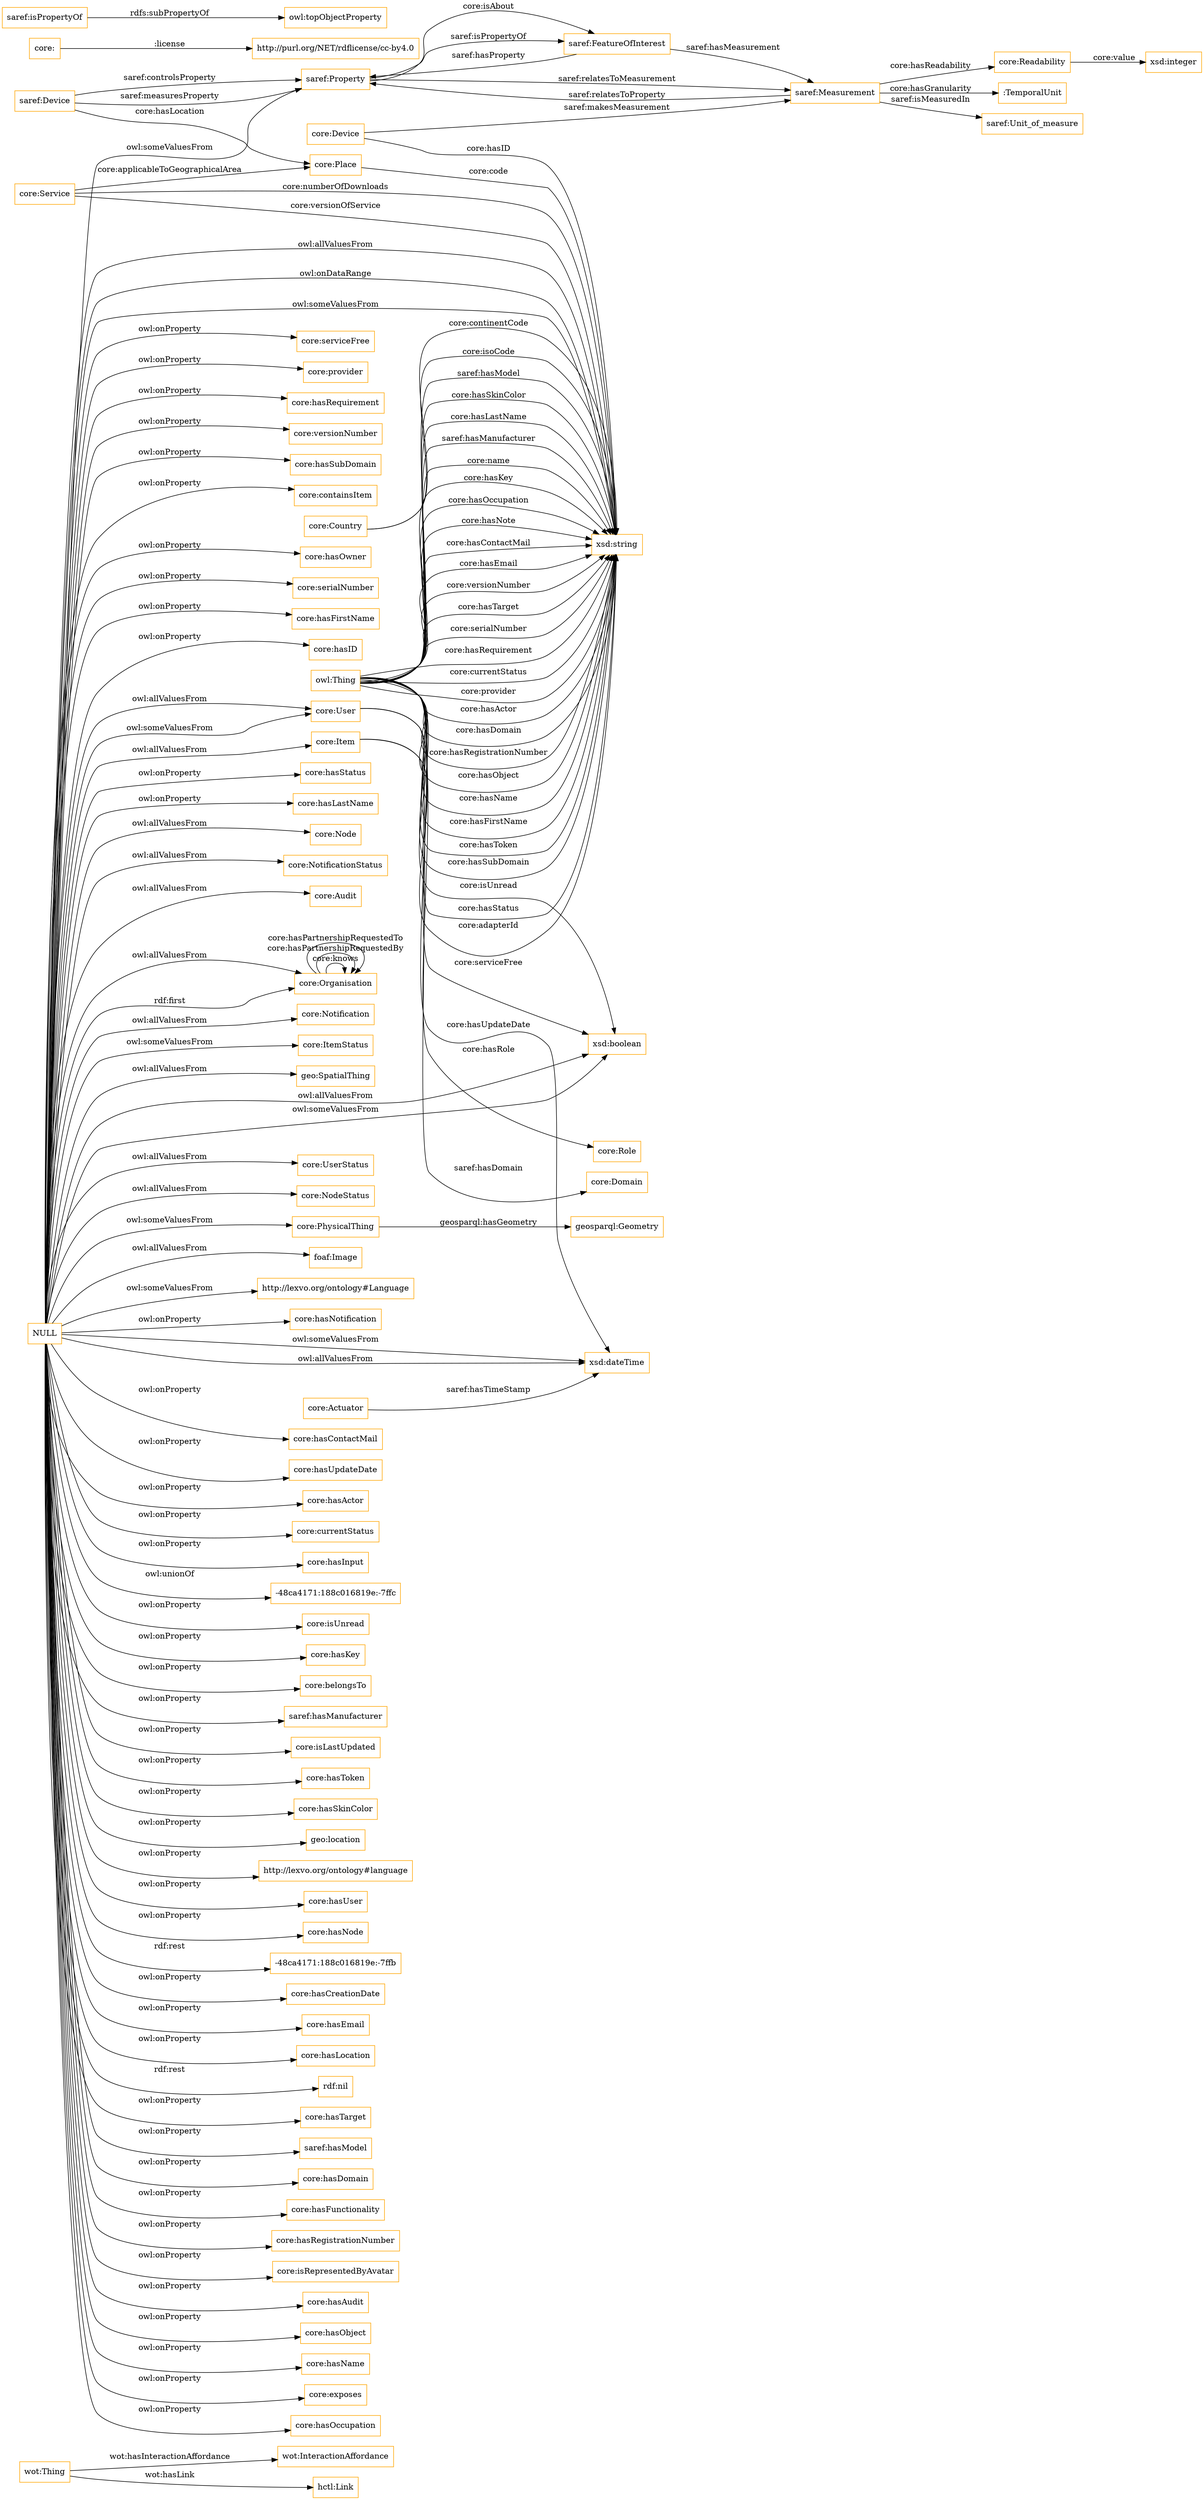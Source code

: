 digraph ar2dtool_diagram { 
rankdir=LR;
size="1501"
node [shape = rectangle, color="orange"]; "wot:Thing" "core:User" "core:Node" "saref:Device" "core:NotificationStatus" "saref:Measurement" "core:Service" "core:Audit" "core:Device" "core:Actuator" "core:Organisation" "core:Domain" "core:Role" "core:Readability" "core:Country" "core:Item" "saref:Property" "geosparql:Geometry" "core:Place" "core:Notification" "core:ItemStatus" "geo:SpatialThing" "wot:InteractionAffordance" "hctl:Link" ":TemporalUnit" "core:PhysicalThing" "core:UserStatus" "saref:Unit_of_measure" "core:NodeStatus" "saref:FeatureOfInterest" "foaf:Image" "http://lexvo.org/ontology#Language" ; /*classes style*/
	"core:" -> "http://purl.org/NET/rdflicense/cc-by4.0" [ label = ":license" ];
	"saref:isPropertyOf" -> "owl:topObjectProperty" [ label = "rdfs:subPropertyOf" ];
	"NULL" -> "core:ItemStatus" [ label = "owl:someValuesFrom" ];
	"NULL" -> "core:hasNotification" [ label = "owl:onProperty" ];
	"NULL" -> "core:Organisation" [ label = "owl:allValuesFrom" ];
	"NULL" -> "xsd:dateTime" [ label = "owl:someValuesFrom" ];
	"NULL" -> "core:hasContactMail" [ label = "owl:onProperty" ];
	"NULL" -> "core:hasUpdateDate" [ label = "owl:onProperty" ];
	"NULL" -> "core:hasActor" [ label = "owl:onProperty" ];
	"NULL" -> "xsd:boolean" [ label = "owl:allValuesFrom" ];
	"NULL" -> "http://lexvo.org/ontology#Language" [ label = "owl:someValuesFrom" ];
	"NULL" -> "saref:Property" [ label = "owl:someValuesFrom" ];
	"NULL" -> "core:Organisation" [ label = "rdf:first" ];
	"NULL" -> "core:currentStatus" [ label = "owl:onProperty" ];
	"NULL" -> "core:hasInput" [ label = "owl:onProperty" ];
	"NULL" -> "-48ca4171:188c016819e:-7ffc" [ label = "owl:unionOf" ];
	"NULL" -> "foaf:Image" [ label = "owl:allValuesFrom" ];
	"NULL" -> "core:UserStatus" [ label = "owl:allValuesFrom" ];
	"NULL" -> "xsd:string" [ label = "owl:allValuesFrom" ];
	"NULL" -> "core:isUnread" [ label = "owl:onProperty" ];
	"NULL" -> "core:hasKey" [ label = "owl:onProperty" ];
	"NULL" -> "core:belongsTo" [ label = "owl:onProperty" ];
	"NULL" -> "saref:hasManufacturer" [ label = "owl:onProperty" ];
	"NULL" -> "core:PhysicalThing" [ label = "owl:someValuesFrom" ];
	"NULL" -> "core:Item" [ label = "owl:allValuesFrom" ];
	"NULL" -> "core:Audit" [ label = "owl:allValuesFrom" ];
	"NULL" -> "xsd:boolean" [ label = "owl:someValuesFrom" ];
	"NULL" -> "core:isLastUpdated" [ label = "owl:onProperty" ];
	"NULL" -> "core:hasToken" [ label = "owl:onProperty" ];
	"NULL" -> "core:hasSkinColor" [ label = "owl:onProperty" ];
	"NULL" -> "core:User" [ label = "owl:someValuesFrom" ];
	"NULL" -> "geo:location" [ label = "owl:onProperty" ];
	"NULL" -> "http://lexvo.org/ontology#language" [ label = "owl:onProperty" ];
	"NULL" -> "core:hasUser" [ label = "owl:onProperty" ];
	"NULL" -> "core:hasNode" [ label = "owl:onProperty" ];
	"NULL" -> "-48ca4171:188c016819e:-7ffb" [ label = "rdf:rest" ];
	"NULL" -> "core:Notification" [ label = "owl:allValuesFrom" ];
	"NULL" -> "core:hasCreationDate" [ label = "owl:onProperty" ];
	"NULL" -> "core:hasEmail" [ label = "owl:onProperty" ];
	"NULL" -> "core:hasLocation" [ label = "owl:onProperty" ];
	"NULL" -> "rdf:nil" [ label = "rdf:rest" ];
	"NULL" -> "core:hasTarget" [ label = "owl:onProperty" ];
	"NULL" -> "saref:hasModel" [ label = "owl:onProperty" ];
	"NULL" -> "geo:SpatialThing" [ label = "owl:allValuesFrom" ];
	"NULL" -> "core:hasDomain" [ label = "owl:onProperty" ];
	"NULL" -> "core:hasFunctionality" [ label = "owl:onProperty" ];
	"NULL" -> "core:User" [ label = "owl:allValuesFrom" ];
	"NULL" -> "core:hasRegistrationNumber" [ label = "owl:onProperty" ];
	"NULL" -> "core:Node" [ label = "owl:allValuesFrom" ];
	"NULL" -> "core:isRepresentedByAvatar" [ label = "owl:onProperty" ];
	"NULL" -> "core:hasAudit" [ label = "owl:onProperty" ];
	"NULL" -> "core:hasObject" [ label = "owl:onProperty" ];
	"NULL" -> "core:hasName" [ label = "owl:onProperty" ];
	"NULL" -> "xsd:dateTime" [ label = "owl:allValuesFrom" ];
	"NULL" -> "core:exposes" [ label = "owl:onProperty" ];
	"NULL" -> "xsd:string" [ label = "owl:onDataRange" ];
	"NULL" -> "core:hasOccupation" [ label = "owl:onProperty" ];
	"NULL" -> "core:serviceFree" [ label = "owl:onProperty" ];
	"NULL" -> "core:provider" [ label = "owl:onProperty" ];
	"NULL" -> "core:hasRequirement" [ label = "owl:onProperty" ];
	"NULL" -> "core:versionNumber" [ label = "owl:onProperty" ];
	"NULL" -> "core:hasSubDomain" [ label = "owl:onProperty" ];
	"NULL" -> "core:containsItem" [ label = "owl:onProperty" ];
	"NULL" -> "core:hasOwner" [ label = "owl:onProperty" ];
	"NULL" -> "core:serialNumber" [ label = "owl:onProperty" ];
	"NULL" -> "core:hasFirstName" [ label = "owl:onProperty" ];
	"NULL" -> "core:hasID" [ label = "owl:onProperty" ];
	"NULL" -> "core:hasStatus" [ label = "owl:onProperty" ];
	"NULL" -> "core:hasLastName" [ label = "owl:onProperty" ];
	"NULL" -> "core:NodeStatus" [ label = "owl:allValuesFrom" ];
	"NULL" -> "core:NotificationStatus" [ label = "owl:allValuesFrom" ];
	"NULL" -> "xsd:string" [ label = "owl:someValuesFrom" ];
	"owl:Thing" -> "xsd:string" [ label = "core:provider" ];
	"core:PhysicalThing" -> "geosparql:Geometry" [ label = "geosparql:hasGeometry" ];
	"saref:FeatureOfInterest" -> "saref:Measurement" [ label = "saref:hasMeasurement" ];
	"saref:Measurement" -> "saref:Property" [ label = "saref:relatesToProperty" ];
	"saref:FeatureOfInterest" -> "saref:Property" [ label = "saref:hasProperty" ];
	"saref:Device" -> "saref:Property" [ label = "saref:measuresProperty" ];
	"core:Service" -> "core:Place" [ label = "core:applicableToGeographicalArea" ];
	"core:Device" -> "saref:Measurement" [ label = "saref:makesMeasurement" ];
	"core:Organisation" -> "core:Organisation" [ label = "core:knows" ];
	"owl:Thing" -> "xsd:string" [ label = "core:hasActor" ];
	"saref:Measurement" -> ":TemporalUnit" [ label = "core:hasGranularity" ];
	"owl:Thing" -> "xsd:string" [ label = "core:hasDomain" ];
	"owl:Thing" -> "xsd:string" [ label = "core:hasRegistrationNumber" ];
	"saref:Measurement" -> "saref:Unit_of_measure" [ label = "saref:isMeasuredIn" ];
	"core:Readability" -> "xsd:integer" [ label = "core:value" ];
	"core:Service" -> "xsd:string" [ label = "core:numberOfDownloads" ];
	"core:Service" -> "xsd:string" [ label = "core:versionOfService" ];
	"owl:Thing" -> "xsd:boolean" [ label = "core:serviceFree" ];
	"owl:Thing" -> "xsd:string" [ label = "core:hasObject" ];
	"saref:Device" -> "saref:Property" [ label = "saref:controlsProperty" ];
	"owl:Thing" -> "xsd:string" [ label = "core:hasName" ];
	"core:Actuator" -> "xsd:dateTime" [ label = "saref:hasTimeStamp" ];
	"owl:Thing" -> "xsd:string" [ label = "core:hasFirstName" ];
	"owl:Thing" -> "xsd:string" [ label = "core:hasToken" ];
	"owl:Thing" -> "xsd:string" [ label = "core:hasSubDomain" ];
	"owl:Thing" -> "xsd:string" [ label = "saref:hasModel" ];
	"owl:Thing" -> "xsd:string" [ label = "core:hasSkinColor" ];
	"core:User" -> "xsd:string" [ label = "core:hasStatus" ];
	"owl:Thing" -> "xsd:dateTime" [ label = "core:hasUpdateDate" ];
	"owl:Thing" -> "xsd:string" [ label = "core:hasLastName" ];
	"wot:Thing" -> "wot:InteractionAffordance" [ label = "wot:hasInteractionAffordance" ];
	"core:Item" -> "xsd:string" [ label = "core:adapterId" ];
	"saref:Measurement" -> "core:Readability" [ label = "core:hasReadability" ];
	"owl:Thing" -> "xsd:string" [ label = "saref:hasManufacturer" ];
	"owl:Thing" -> "xsd:string" [ label = "core:name" ];
	"owl:Thing" -> "xsd:string" [ label = "core:hasKey" ];
	"core:Organisation" -> "core:Organisation" [ label = "core:hasPartnershipRequestedBy" ];
	"owl:Thing" -> "xsd:string" [ label = "core:hasOccupation" ];
	"core:Device" -> "xsd:string" [ label = "core:hasID" ];
	"core:Item" -> "core:Domain" [ label = "saref:hasDomain" ];
	"core:Place" -> "xsd:string" [ label = "core:code" ];
	"wot:Thing" -> "hctl:Link" [ label = "wot:hasLink" ];
	"saref:Property" -> "saref:FeatureOfInterest" [ label = "core:isAbout" ];
	"owl:Thing" -> "xsd:string" [ label = "core:hasNote" ];
	"core:Country" -> "xsd:string" [ label = "core:continentCode" ];
	"saref:Property" -> "saref:Measurement" [ label = "saref:relatesToMeasurement" ];
	"core:Country" -> "xsd:string" [ label = "core:isoCode" ];
	"core:User" -> "core:Role" [ label = "core:hasRole" ];
	"owl:Thing" -> "xsd:string" [ label = "core:hasContactMail" ];
	"owl:Thing" -> "xsd:string" [ label = "core:hasEmail" ];
	"saref:Device" -> "core:Place" [ label = "core:hasLocation" ];
	"owl:Thing" -> "xsd:string" [ label = "core:versionNumber" ];
	"owl:Thing" -> "xsd:string" [ label = "core:hasTarget" ];
	"owl:Thing" -> "xsd:string" [ label = "core:serialNumber" ];
	"core:Organisation" -> "core:Organisation" [ label = "core:hasPartnershipRequestedTo" ];
	"owl:Thing" -> "xsd:string" [ label = "core:hasRequirement" ];
	"owl:Thing" -> "xsd:boolean" [ label = "core:isUnread" ];
	"owl:Thing" -> "xsd:string" [ label = "core:currentStatus" ];
	"saref:Property" -> "saref:FeatureOfInterest" [ label = "saref:isPropertyOf" ];

}
